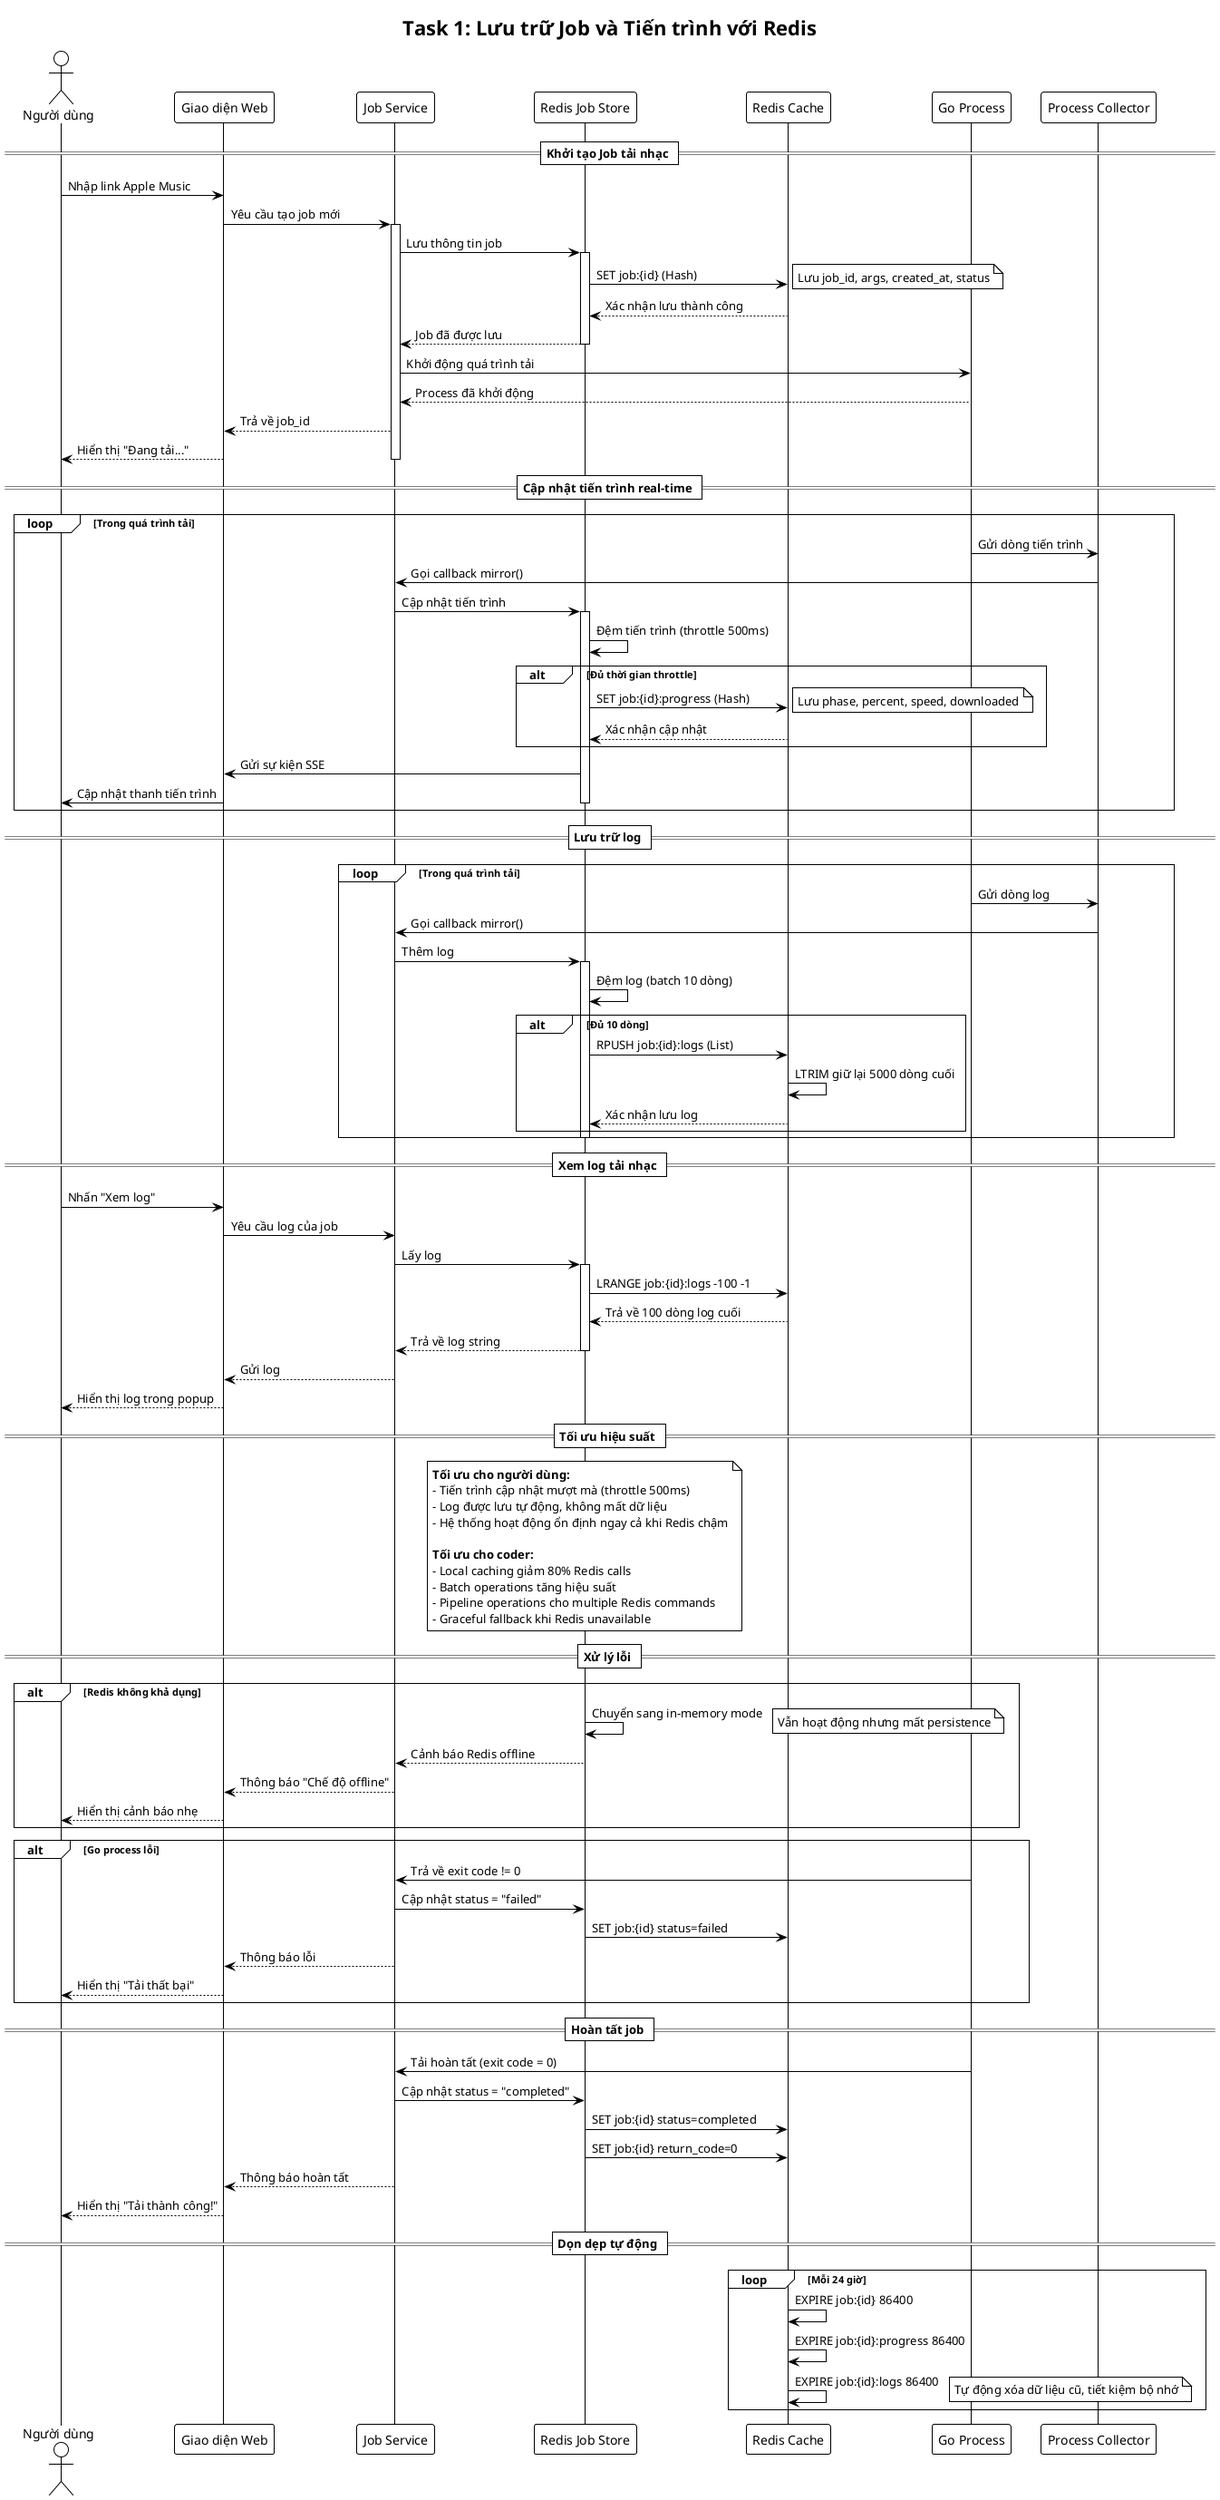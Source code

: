 @startuml Task1_Redis_Job_Store
!theme plain
title Task 1: Lưu trữ Job và Tiến trình với Redis

actor "Người dùng" as User
participant "Giao diện Web" as Frontend
participant "Job Service" as JobService
participant "Redis Job Store" as RedisJobStore
participant "Redis Cache" as Redis
participant "Go Process" as GoProcess
participant "Process Collector" as Collector

== Khởi tạo Job tải nhạc ==

User -> Frontend: Nhập link Apple Music
Frontend -> JobService: Yêu cầu tạo job mới
activate JobService

JobService -> RedisJobStore: Lưu thông tin job
activate RedisJobStore
RedisJobStore -> Redis: SET job:{id} (Hash)
note right: Lưu job_id, args, created_at, status
Redis --> RedisJobStore: Xác nhận lưu thành công
RedisJobStore --> JobService: Job đã được lưu
deactivate RedisJobStore

JobService -> GoProcess: Khởi động quá trình tải
GoProcess --> JobService: Process đã khởi động
JobService --> Frontend: Trả về job_id
Frontend --> User: Hiển thị "Đang tải..."
deactivate JobService

== Cập nhật tiến trình real-time ==

loop Trong quá trình tải
    GoProcess -> Collector: Gửi dòng tiến trình
    Collector -> JobService: Gọi callback mirror()
    JobService -> RedisJobStore: Cập nhật tiến trình
    activate RedisJobStore
    
    RedisJobStore -> RedisJobStore: Đệm tiến trình (throttle 500ms)
    alt Đủ thời gian throttle
        RedisJobStore -> Redis: SET job:{id}:progress (Hash)
        note right: Lưu phase, percent, speed, downloaded
        Redis --> RedisJobStore: Xác nhận cập nhật
    end
    
    RedisJobStore -> Frontend: Gửi sự kiện SSE
    Frontend -> User: Cập nhật thanh tiến trình
    deactivate RedisJobStore
end

== Lưu trữ log ==

loop Trong quá trình tải
    GoProcess -> Collector: Gửi dòng log
    Collector -> JobService: Gọi callback mirror()
    JobService -> RedisJobStore: Thêm log
    activate RedisJobStore
    
    RedisJobStore -> RedisJobStore: Đệm log (batch 10 dòng)
    alt Đủ 10 dòng
        RedisJobStore -> Redis: RPUSH job:{id}:logs (List)
        Redis -> Redis: LTRIM giữ lại 5000 dòng cuối
        Redis --> RedisJobStore: Xác nhận lưu log
    end
    deactivate RedisJobStore
end

== Xem log tải nhạc ==

User -> Frontend: Nhấn "Xem log"
Frontend -> JobService: Yêu cầu log của job
JobService -> RedisJobStore: Lấy log
activate RedisJobStore
RedisJobStore -> Redis: LRANGE job:{id}:logs -100 -1
Redis --> RedisJobStore: Trả về 100 dòng log cuối
RedisJobStore --> JobService: Trả về log string
deactivate RedisJobStore
JobService --> Frontend: Gửi log
Frontend --> User: Hiển thị log trong popup

== Tối ưu hiệu suất ==

note over RedisJobStore
  **Tối ưu cho người dùng:**
  - Tiến trình cập nhật mượt mà (throttle 500ms)
  - Log được lưu tự động, không mất dữ liệu
  - Hệ thống hoạt động ổn định ngay cả khi Redis chậm
  
  **Tối ưu cho coder:**
  - Local caching giảm 80% Redis calls
  - Batch operations tăng hiệu suất
  - Pipeline operations cho multiple Redis commands
  - Graceful fallback khi Redis unavailable
end note

== Xử lý lỗi ==

alt Redis không khả dụng
    RedisJobStore -> RedisJobStore: Chuyển sang in-memory mode
    note right: Vẫn hoạt động nhưng mất persistence
    RedisJobStore --> JobService: Cảnh báo Redis offline
    JobService --> Frontend: Thông báo "Chế độ offline"
    Frontend --> User: Hiển thị cảnh báo nhẹ
end

alt Go process lỗi
    GoProcess -> JobService: Trả về exit code != 0
    JobService -> RedisJobStore: Cập nhật status = "failed"
    RedisJobStore -> Redis: SET job:{id} status=failed
    JobService --> Frontend: Thông báo lỗi
    Frontend --> User: Hiển thị "Tải thất bại"
end

== Hoàn tất job ==

GoProcess -> JobService: Tải hoàn tất (exit code = 0)
JobService -> RedisJobStore: Cập nhật status = "completed"
RedisJobStore -> Redis: SET job:{id} status=completed
RedisJobStore -> Redis: SET job:{id} return_code=0
JobService --> Frontend: Thông báo hoàn tất
Frontend --> User: Hiển thị "Tải thành công!"

== Dọn dẹp tự động ==

loop Mỗi 24 giờ
    Redis -> Redis: EXPIRE job:{id} 86400
    Redis -> Redis: EXPIRE job:{id}:progress 86400
    Redis -> Redis: EXPIRE job:{id}:logs 86400
    note right: Tự động xóa dữ liệu cũ, tiết kiệm bộ nhớ
end

@enduml